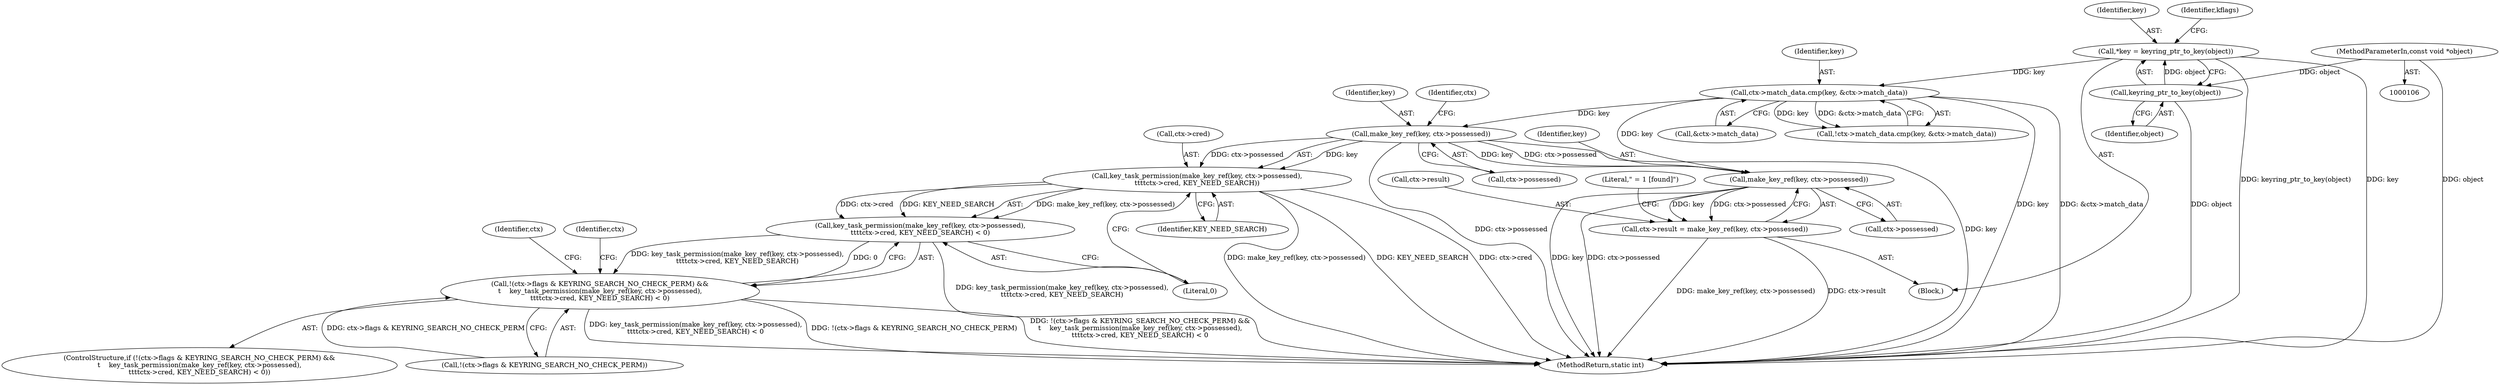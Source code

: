digraph "0_linux_363b02dab09b3226f3bd1420dad9c72b79a42a76_11@pointer" {
"1000242" [label="(Call,make_key_ref(key, ctx->possessed))"];
"1000221" [label="(Call,ctx->match_data.cmp(key, &ctx->match_data))"];
"1000115" [label="(Call,*key = keyring_ptr_to_key(object))"];
"1000117" [label="(Call,keyring_ptr_to_key(object))"];
"1000107" [label="(MethodParameterIn,const void *object)"];
"1000241" [label="(Call,key_task_permission(make_key_ref(key, ctx->possessed),\n\t\t\t\tctx->cred, KEY_NEED_SEARCH))"];
"1000240" [label="(Call,key_task_permission(make_key_ref(key, ctx->possessed),\n\t\t\t\tctx->cred, KEY_NEED_SEARCH) < 0)"];
"1000233" [label="(Call,!(ctx->flags & KEYRING_SEARCH_NO_CHECK_PERM) &&\n\t    key_task_permission(make_key_ref(key, ctx->possessed),\n\t\t\t\tctx->cred, KEY_NEED_SEARCH) < 0)"];
"1000294" [label="(Call,make_key_ref(key, ctx->possessed))"];
"1000290" [label="(Call,ctx->result = make_key_ref(key, ctx->possessed))"];
"1000242" [label="(Call,make_key_ref(key, ctx->possessed))"];
"1000116" [label="(Identifier,key)"];
"1000251" [label="(Literal,0)"];
"1000290" [label="(Call,ctx->result = make_key_ref(key, ctx->possessed))"];
"1000118" [label="(Identifier,object)"];
"1000107" [label="(MethodParameterIn,const void *object)"];
"1000232" [label="(ControlStructure,if (!(ctx->flags & KEYRING_SEARCH_NO_CHECK_PERM) &&\n\t    key_task_permission(make_key_ref(key, ctx->possessed),\n\t\t\t\tctx->cred, KEY_NEED_SEARCH) < 0))"];
"1000222" [label="(Identifier,key)"];
"1000223" [label="(Call,&ctx->match_data)"];
"1000244" [label="(Call,ctx->possessed)"];
"1000233" [label="(Call,!(ctx->flags & KEYRING_SEARCH_NO_CHECK_PERM) &&\n\t    key_task_permission(make_key_ref(key, ctx->possessed),\n\t\t\t\tctx->cred, KEY_NEED_SEARCH) < 0)"];
"1000255" [label="(Identifier,ctx)"];
"1000296" [label="(Call,ctx->possessed)"];
"1000308" [label="(MethodReturn,static int)"];
"1000295" [label="(Identifier,key)"];
"1000291" [label="(Call,ctx->result)"];
"1000248" [label="(Identifier,ctx)"];
"1000221" [label="(Call,ctx->match_data.cmp(key, &ctx->match_data))"];
"1000117" [label="(Call,keyring_ptr_to_key(object))"];
"1000243" [label="(Identifier,key)"];
"1000109" [label="(Block,)"];
"1000241" [label="(Call,key_task_permission(make_key_ref(key, ctx->possessed),\n\t\t\t\tctx->cred, KEY_NEED_SEARCH))"];
"1000269" [label="(Identifier,ctx)"];
"1000300" [label="(Literal,\" = 1 [found]\")"];
"1000220" [label="(Call,!ctx->match_data.cmp(key, &ctx->match_data))"];
"1000240" [label="(Call,key_task_permission(make_key_ref(key, ctx->possessed),\n\t\t\t\tctx->cred, KEY_NEED_SEARCH) < 0)"];
"1000247" [label="(Call,ctx->cred)"];
"1000234" [label="(Call,!(ctx->flags & KEYRING_SEARCH_NO_CHECK_PERM))"];
"1000115" [label="(Call,*key = keyring_ptr_to_key(object))"];
"1000294" [label="(Call,make_key_ref(key, ctx->possessed))"];
"1000121" [label="(Identifier,kflags)"];
"1000250" [label="(Identifier,KEY_NEED_SEARCH)"];
"1000242" -> "1000241"  [label="AST: "];
"1000242" -> "1000244"  [label="CFG: "];
"1000243" -> "1000242"  [label="AST: "];
"1000244" -> "1000242"  [label="AST: "];
"1000248" -> "1000242"  [label="CFG: "];
"1000242" -> "1000308"  [label="DDG: ctx->possessed"];
"1000242" -> "1000308"  [label="DDG: key"];
"1000242" -> "1000241"  [label="DDG: key"];
"1000242" -> "1000241"  [label="DDG: ctx->possessed"];
"1000221" -> "1000242"  [label="DDG: key"];
"1000242" -> "1000294"  [label="DDG: key"];
"1000242" -> "1000294"  [label="DDG: ctx->possessed"];
"1000221" -> "1000220"  [label="AST: "];
"1000221" -> "1000223"  [label="CFG: "];
"1000222" -> "1000221"  [label="AST: "];
"1000223" -> "1000221"  [label="AST: "];
"1000220" -> "1000221"  [label="CFG: "];
"1000221" -> "1000308"  [label="DDG: &ctx->match_data"];
"1000221" -> "1000308"  [label="DDG: key"];
"1000221" -> "1000220"  [label="DDG: key"];
"1000221" -> "1000220"  [label="DDG: &ctx->match_data"];
"1000115" -> "1000221"  [label="DDG: key"];
"1000221" -> "1000294"  [label="DDG: key"];
"1000115" -> "1000109"  [label="AST: "];
"1000115" -> "1000117"  [label="CFG: "];
"1000116" -> "1000115"  [label="AST: "];
"1000117" -> "1000115"  [label="AST: "];
"1000121" -> "1000115"  [label="CFG: "];
"1000115" -> "1000308"  [label="DDG: keyring_ptr_to_key(object)"];
"1000115" -> "1000308"  [label="DDG: key"];
"1000117" -> "1000115"  [label="DDG: object"];
"1000117" -> "1000118"  [label="CFG: "];
"1000118" -> "1000117"  [label="AST: "];
"1000117" -> "1000308"  [label="DDG: object"];
"1000107" -> "1000117"  [label="DDG: object"];
"1000107" -> "1000106"  [label="AST: "];
"1000107" -> "1000308"  [label="DDG: object"];
"1000241" -> "1000240"  [label="AST: "];
"1000241" -> "1000250"  [label="CFG: "];
"1000247" -> "1000241"  [label="AST: "];
"1000250" -> "1000241"  [label="AST: "];
"1000251" -> "1000241"  [label="CFG: "];
"1000241" -> "1000308"  [label="DDG: make_key_ref(key, ctx->possessed)"];
"1000241" -> "1000308"  [label="DDG: KEY_NEED_SEARCH"];
"1000241" -> "1000308"  [label="DDG: ctx->cred"];
"1000241" -> "1000240"  [label="DDG: make_key_ref(key, ctx->possessed)"];
"1000241" -> "1000240"  [label="DDG: ctx->cred"];
"1000241" -> "1000240"  [label="DDG: KEY_NEED_SEARCH"];
"1000240" -> "1000233"  [label="AST: "];
"1000240" -> "1000251"  [label="CFG: "];
"1000251" -> "1000240"  [label="AST: "];
"1000233" -> "1000240"  [label="CFG: "];
"1000240" -> "1000308"  [label="DDG: key_task_permission(make_key_ref(key, ctx->possessed),\n\t\t\t\tctx->cred, KEY_NEED_SEARCH)"];
"1000240" -> "1000233"  [label="DDG: key_task_permission(make_key_ref(key, ctx->possessed),\n\t\t\t\tctx->cred, KEY_NEED_SEARCH)"];
"1000240" -> "1000233"  [label="DDG: 0"];
"1000233" -> "1000232"  [label="AST: "];
"1000233" -> "1000234"  [label="CFG: "];
"1000234" -> "1000233"  [label="AST: "];
"1000255" -> "1000233"  [label="CFG: "];
"1000269" -> "1000233"  [label="CFG: "];
"1000233" -> "1000308"  [label="DDG: !(ctx->flags & KEYRING_SEARCH_NO_CHECK_PERM) &&\n\t    key_task_permission(make_key_ref(key, ctx->possessed),\n\t\t\t\tctx->cred, KEY_NEED_SEARCH) < 0"];
"1000233" -> "1000308"  [label="DDG: key_task_permission(make_key_ref(key, ctx->possessed),\n\t\t\t\tctx->cred, KEY_NEED_SEARCH) < 0"];
"1000233" -> "1000308"  [label="DDG: !(ctx->flags & KEYRING_SEARCH_NO_CHECK_PERM)"];
"1000234" -> "1000233"  [label="DDG: ctx->flags & KEYRING_SEARCH_NO_CHECK_PERM"];
"1000294" -> "1000290"  [label="AST: "];
"1000294" -> "1000296"  [label="CFG: "];
"1000295" -> "1000294"  [label="AST: "];
"1000296" -> "1000294"  [label="AST: "];
"1000290" -> "1000294"  [label="CFG: "];
"1000294" -> "1000308"  [label="DDG: key"];
"1000294" -> "1000308"  [label="DDG: ctx->possessed"];
"1000294" -> "1000290"  [label="DDG: key"];
"1000294" -> "1000290"  [label="DDG: ctx->possessed"];
"1000290" -> "1000109"  [label="AST: "];
"1000291" -> "1000290"  [label="AST: "];
"1000300" -> "1000290"  [label="CFG: "];
"1000290" -> "1000308"  [label="DDG: ctx->result"];
"1000290" -> "1000308"  [label="DDG: make_key_ref(key, ctx->possessed)"];
}

